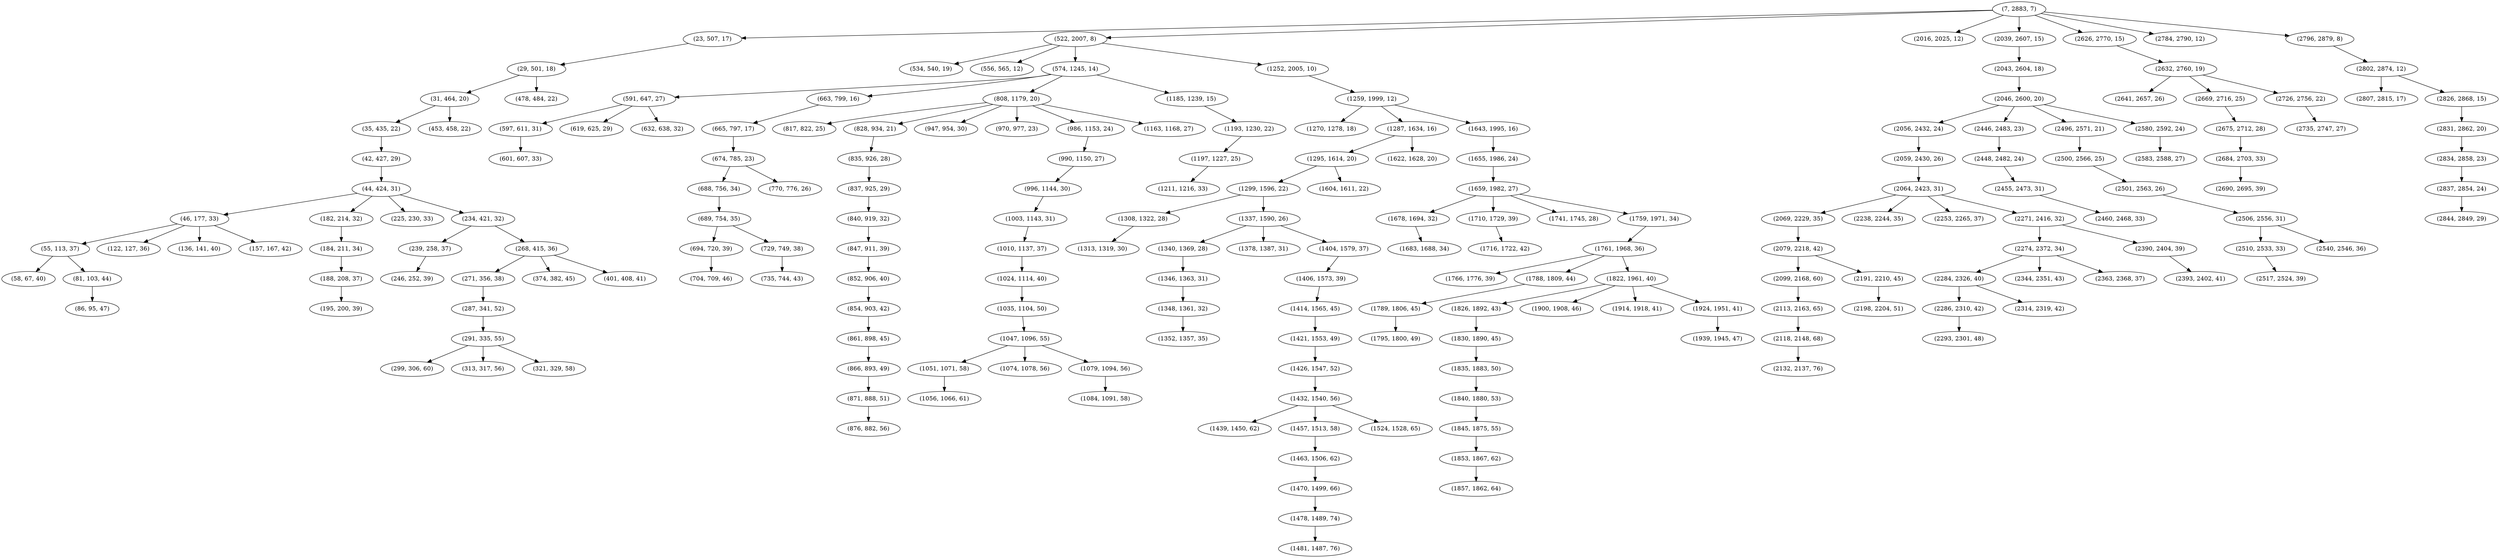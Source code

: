 digraph tree {
    "(7, 2883, 7)";
    "(23, 507, 17)";
    "(29, 501, 18)";
    "(31, 464, 20)";
    "(35, 435, 22)";
    "(42, 427, 29)";
    "(44, 424, 31)";
    "(46, 177, 33)";
    "(55, 113, 37)";
    "(58, 67, 40)";
    "(81, 103, 44)";
    "(86, 95, 47)";
    "(122, 127, 36)";
    "(136, 141, 40)";
    "(157, 167, 42)";
    "(182, 214, 32)";
    "(184, 211, 34)";
    "(188, 208, 37)";
    "(195, 200, 39)";
    "(225, 230, 33)";
    "(234, 421, 32)";
    "(239, 258, 37)";
    "(246, 252, 39)";
    "(268, 415, 36)";
    "(271, 356, 38)";
    "(287, 341, 52)";
    "(291, 335, 55)";
    "(299, 306, 60)";
    "(313, 317, 56)";
    "(321, 329, 58)";
    "(374, 382, 45)";
    "(401, 408, 41)";
    "(453, 458, 22)";
    "(478, 484, 22)";
    "(522, 2007, 8)";
    "(534, 540, 19)";
    "(556, 565, 12)";
    "(574, 1245, 14)";
    "(591, 647, 27)";
    "(597, 611, 31)";
    "(601, 607, 33)";
    "(619, 625, 29)";
    "(632, 638, 32)";
    "(663, 799, 16)";
    "(665, 797, 17)";
    "(674, 785, 23)";
    "(688, 756, 34)";
    "(689, 754, 35)";
    "(694, 720, 39)";
    "(704, 709, 46)";
    "(729, 749, 38)";
    "(735, 744, 43)";
    "(770, 776, 26)";
    "(808, 1179, 20)";
    "(817, 822, 25)";
    "(828, 934, 21)";
    "(835, 926, 28)";
    "(837, 925, 29)";
    "(840, 919, 32)";
    "(847, 911, 39)";
    "(852, 906, 40)";
    "(854, 903, 42)";
    "(861, 898, 45)";
    "(866, 893, 49)";
    "(871, 888, 51)";
    "(876, 882, 56)";
    "(947, 954, 30)";
    "(970, 977, 23)";
    "(986, 1153, 24)";
    "(990, 1150, 27)";
    "(996, 1144, 30)";
    "(1003, 1143, 31)";
    "(1010, 1137, 37)";
    "(1024, 1114, 40)";
    "(1035, 1104, 50)";
    "(1047, 1096, 55)";
    "(1051, 1071, 58)";
    "(1056, 1066, 61)";
    "(1074, 1078, 56)";
    "(1079, 1094, 56)";
    "(1084, 1091, 58)";
    "(1163, 1168, 27)";
    "(1185, 1239, 15)";
    "(1193, 1230, 22)";
    "(1197, 1227, 25)";
    "(1211, 1216, 33)";
    "(1252, 2005, 10)";
    "(1259, 1999, 12)";
    "(1270, 1278, 18)";
    "(1287, 1634, 16)";
    "(1295, 1614, 20)";
    "(1299, 1596, 22)";
    "(1308, 1322, 28)";
    "(1313, 1319, 30)";
    "(1337, 1590, 26)";
    "(1340, 1369, 28)";
    "(1346, 1363, 31)";
    "(1348, 1361, 32)";
    "(1352, 1357, 35)";
    "(1378, 1387, 31)";
    "(1404, 1579, 37)";
    "(1406, 1573, 39)";
    "(1414, 1565, 45)";
    "(1421, 1553, 49)";
    "(1426, 1547, 52)";
    "(1432, 1540, 56)";
    "(1439, 1450, 62)";
    "(1457, 1513, 58)";
    "(1463, 1506, 62)";
    "(1470, 1499, 66)";
    "(1478, 1489, 74)";
    "(1481, 1487, 76)";
    "(1524, 1528, 65)";
    "(1604, 1611, 22)";
    "(1622, 1628, 20)";
    "(1643, 1995, 16)";
    "(1655, 1986, 24)";
    "(1659, 1982, 27)";
    "(1678, 1694, 32)";
    "(1683, 1688, 34)";
    "(1710, 1729, 39)";
    "(1716, 1722, 42)";
    "(1741, 1745, 28)";
    "(1759, 1971, 34)";
    "(1761, 1968, 36)";
    "(1766, 1776, 39)";
    "(1788, 1809, 44)";
    "(1789, 1806, 45)";
    "(1795, 1800, 49)";
    "(1822, 1961, 40)";
    "(1826, 1892, 43)";
    "(1830, 1890, 45)";
    "(1835, 1883, 50)";
    "(1840, 1880, 53)";
    "(1845, 1875, 55)";
    "(1853, 1867, 62)";
    "(1857, 1862, 64)";
    "(1900, 1908, 46)";
    "(1914, 1918, 41)";
    "(1924, 1951, 41)";
    "(1939, 1945, 47)";
    "(2016, 2025, 12)";
    "(2039, 2607, 15)";
    "(2043, 2604, 18)";
    "(2046, 2600, 20)";
    "(2056, 2432, 24)";
    "(2059, 2430, 26)";
    "(2064, 2423, 31)";
    "(2069, 2229, 35)";
    "(2079, 2218, 42)";
    "(2099, 2168, 60)";
    "(2113, 2163, 65)";
    "(2118, 2148, 68)";
    "(2132, 2137, 76)";
    "(2191, 2210, 45)";
    "(2198, 2204, 51)";
    "(2238, 2244, 35)";
    "(2253, 2265, 37)";
    "(2271, 2416, 32)";
    "(2274, 2372, 34)";
    "(2284, 2326, 40)";
    "(2286, 2310, 42)";
    "(2293, 2301, 48)";
    "(2314, 2319, 42)";
    "(2344, 2351, 43)";
    "(2363, 2368, 37)";
    "(2390, 2404, 39)";
    "(2393, 2402, 41)";
    "(2446, 2483, 23)";
    "(2448, 2482, 24)";
    "(2455, 2473, 31)";
    "(2460, 2468, 33)";
    "(2496, 2571, 21)";
    "(2500, 2566, 25)";
    "(2501, 2563, 26)";
    "(2506, 2556, 31)";
    "(2510, 2533, 33)";
    "(2517, 2524, 39)";
    "(2540, 2546, 36)";
    "(2580, 2592, 24)";
    "(2583, 2588, 27)";
    "(2626, 2770, 15)";
    "(2632, 2760, 19)";
    "(2641, 2657, 26)";
    "(2669, 2716, 25)";
    "(2675, 2712, 28)";
    "(2684, 2703, 33)";
    "(2690, 2695, 39)";
    "(2726, 2756, 22)";
    "(2735, 2747, 27)";
    "(2784, 2790, 12)";
    "(2796, 2879, 8)";
    "(2802, 2874, 12)";
    "(2807, 2815, 17)";
    "(2826, 2868, 15)";
    "(2831, 2862, 20)";
    "(2834, 2858, 23)";
    "(2837, 2854, 24)";
    "(2844, 2849, 29)";
    "(7, 2883, 7)" -> "(23, 507, 17)";
    "(7, 2883, 7)" -> "(522, 2007, 8)";
    "(7, 2883, 7)" -> "(2016, 2025, 12)";
    "(7, 2883, 7)" -> "(2039, 2607, 15)";
    "(7, 2883, 7)" -> "(2626, 2770, 15)";
    "(7, 2883, 7)" -> "(2784, 2790, 12)";
    "(7, 2883, 7)" -> "(2796, 2879, 8)";
    "(23, 507, 17)" -> "(29, 501, 18)";
    "(29, 501, 18)" -> "(31, 464, 20)";
    "(29, 501, 18)" -> "(478, 484, 22)";
    "(31, 464, 20)" -> "(35, 435, 22)";
    "(31, 464, 20)" -> "(453, 458, 22)";
    "(35, 435, 22)" -> "(42, 427, 29)";
    "(42, 427, 29)" -> "(44, 424, 31)";
    "(44, 424, 31)" -> "(46, 177, 33)";
    "(44, 424, 31)" -> "(182, 214, 32)";
    "(44, 424, 31)" -> "(225, 230, 33)";
    "(44, 424, 31)" -> "(234, 421, 32)";
    "(46, 177, 33)" -> "(55, 113, 37)";
    "(46, 177, 33)" -> "(122, 127, 36)";
    "(46, 177, 33)" -> "(136, 141, 40)";
    "(46, 177, 33)" -> "(157, 167, 42)";
    "(55, 113, 37)" -> "(58, 67, 40)";
    "(55, 113, 37)" -> "(81, 103, 44)";
    "(81, 103, 44)" -> "(86, 95, 47)";
    "(182, 214, 32)" -> "(184, 211, 34)";
    "(184, 211, 34)" -> "(188, 208, 37)";
    "(188, 208, 37)" -> "(195, 200, 39)";
    "(234, 421, 32)" -> "(239, 258, 37)";
    "(234, 421, 32)" -> "(268, 415, 36)";
    "(239, 258, 37)" -> "(246, 252, 39)";
    "(268, 415, 36)" -> "(271, 356, 38)";
    "(268, 415, 36)" -> "(374, 382, 45)";
    "(268, 415, 36)" -> "(401, 408, 41)";
    "(271, 356, 38)" -> "(287, 341, 52)";
    "(287, 341, 52)" -> "(291, 335, 55)";
    "(291, 335, 55)" -> "(299, 306, 60)";
    "(291, 335, 55)" -> "(313, 317, 56)";
    "(291, 335, 55)" -> "(321, 329, 58)";
    "(522, 2007, 8)" -> "(534, 540, 19)";
    "(522, 2007, 8)" -> "(556, 565, 12)";
    "(522, 2007, 8)" -> "(574, 1245, 14)";
    "(522, 2007, 8)" -> "(1252, 2005, 10)";
    "(574, 1245, 14)" -> "(591, 647, 27)";
    "(574, 1245, 14)" -> "(663, 799, 16)";
    "(574, 1245, 14)" -> "(808, 1179, 20)";
    "(574, 1245, 14)" -> "(1185, 1239, 15)";
    "(591, 647, 27)" -> "(597, 611, 31)";
    "(591, 647, 27)" -> "(619, 625, 29)";
    "(591, 647, 27)" -> "(632, 638, 32)";
    "(597, 611, 31)" -> "(601, 607, 33)";
    "(663, 799, 16)" -> "(665, 797, 17)";
    "(665, 797, 17)" -> "(674, 785, 23)";
    "(674, 785, 23)" -> "(688, 756, 34)";
    "(674, 785, 23)" -> "(770, 776, 26)";
    "(688, 756, 34)" -> "(689, 754, 35)";
    "(689, 754, 35)" -> "(694, 720, 39)";
    "(689, 754, 35)" -> "(729, 749, 38)";
    "(694, 720, 39)" -> "(704, 709, 46)";
    "(729, 749, 38)" -> "(735, 744, 43)";
    "(808, 1179, 20)" -> "(817, 822, 25)";
    "(808, 1179, 20)" -> "(828, 934, 21)";
    "(808, 1179, 20)" -> "(947, 954, 30)";
    "(808, 1179, 20)" -> "(970, 977, 23)";
    "(808, 1179, 20)" -> "(986, 1153, 24)";
    "(808, 1179, 20)" -> "(1163, 1168, 27)";
    "(828, 934, 21)" -> "(835, 926, 28)";
    "(835, 926, 28)" -> "(837, 925, 29)";
    "(837, 925, 29)" -> "(840, 919, 32)";
    "(840, 919, 32)" -> "(847, 911, 39)";
    "(847, 911, 39)" -> "(852, 906, 40)";
    "(852, 906, 40)" -> "(854, 903, 42)";
    "(854, 903, 42)" -> "(861, 898, 45)";
    "(861, 898, 45)" -> "(866, 893, 49)";
    "(866, 893, 49)" -> "(871, 888, 51)";
    "(871, 888, 51)" -> "(876, 882, 56)";
    "(986, 1153, 24)" -> "(990, 1150, 27)";
    "(990, 1150, 27)" -> "(996, 1144, 30)";
    "(996, 1144, 30)" -> "(1003, 1143, 31)";
    "(1003, 1143, 31)" -> "(1010, 1137, 37)";
    "(1010, 1137, 37)" -> "(1024, 1114, 40)";
    "(1024, 1114, 40)" -> "(1035, 1104, 50)";
    "(1035, 1104, 50)" -> "(1047, 1096, 55)";
    "(1047, 1096, 55)" -> "(1051, 1071, 58)";
    "(1047, 1096, 55)" -> "(1074, 1078, 56)";
    "(1047, 1096, 55)" -> "(1079, 1094, 56)";
    "(1051, 1071, 58)" -> "(1056, 1066, 61)";
    "(1079, 1094, 56)" -> "(1084, 1091, 58)";
    "(1185, 1239, 15)" -> "(1193, 1230, 22)";
    "(1193, 1230, 22)" -> "(1197, 1227, 25)";
    "(1197, 1227, 25)" -> "(1211, 1216, 33)";
    "(1252, 2005, 10)" -> "(1259, 1999, 12)";
    "(1259, 1999, 12)" -> "(1270, 1278, 18)";
    "(1259, 1999, 12)" -> "(1287, 1634, 16)";
    "(1259, 1999, 12)" -> "(1643, 1995, 16)";
    "(1287, 1634, 16)" -> "(1295, 1614, 20)";
    "(1287, 1634, 16)" -> "(1622, 1628, 20)";
    "(1295, 1614, 20)" -> "(1299, 1596, 22)";
    "(1295, 1614, 20)" -> "(1604, 1611, 22)";
    "(1299, 1596, 22)" -> "(1308, 1322, 28)";
    "(1299, 1596, 22)" -> "(1337, 1590, 26)";
    "(1308, 1322, 28)" -> "(1313, 1319, 30)";
    "(1337, 1590, 26)" -> "(1340, 1369, 28)";
    "(1337, 1590, 26)" -> "(1378, 1387, 31)";
    "(1337, 1590, 26)" -> "(1404, 1579, 37)";
    "(1340, 1369, 28)" -> "(1346, 1363, 31)";
    "(1346, 1363, 31)" -> "(1348, 1361, 32)";
    "(1348, 1361, 32)" -> "(1352, 1357, 35)";
    "(1404, 1579, 37)" -> "(1406, 1573, 39)";
    "(1406, 1573, 39)" -> "(1414, 1565, 45)";
    "(1414, 1565, 45)" -> "(1421, 1553, 49)";
    "(1421, 1553, 49)" -> "(1426, 1547, 52)";
    "(1426, 1547, 52)" -> "(1432, 1540, 56)";
    "(1432, 1540, 56)" -> "(1439, 1450, 62)";
    "(1432, 1540, 56)" -> "(1457, 1513, 58)";
    "(1432, 1540, 56)" -> "(1524, 1528, 65)";
    "(1457, 1513, 58)" -> "(1463, 1506, 62)";
    "(1463, 1506, 62)" -> "(1470, 1499, 66)";
    "(1470, 1499, 66)" -> "(1478, 1489, 74)";
    "(1478, 1489, 74)" -> "(1481, 1487, 76)";
    "(1643, 1995, 16)" -> "(1655, 1986, 24)";
    "(1655, 1986, 24)" -> "(1659, 1982, 27)";
    "(1659, 1982, 27)" -> "(1678, 1694, 32)";
    "(1659, 1982, 27)" -> "(1710, 1729, 39)";
    "(1659, 1982, 27)" -> "(1741, 1745, 28)";
    "(1659, 1982, 27)" -> "(1759, 1971, 34)";
    "(1678, 1694, 32)" -> "(1683, 1688, 34)";
    "(1710, 1729, 39)" -> "(1716, 1722, 42)";
    "(1759, 1971, 34)" -> "(1761, 1968, 36)";
    "(1761, 1968, 36)" -> "(1766, 1776, 39)";
    "(1761, 1968, 36)" -> "(1788, 1809, 44)";
    "(1761, 1968, 36)" -> "(1822, 1961, 40)";
    "(1788, 1809, 44)" -> "(1789, 1806, 45)";
    "(1789, 1806, 45)" -> "(1795, 1800, 49)";
    "(1822, 1961, 40)" -> "(1826, 1892, 43)";
    "(1822, 1961, 40)" -> "(1900, 1908, 46)";
    "(1822, 1961, 40)" -> "(1914, 1918, 41)";
    "(1822, 1961, 40)" -> "(1924, 1951, 41)";
    "(1826, 1892, 43)" -> "(1830, 1890, 45)";
    "(1830, 1890, 45)" -> "(1835, 1883, 50)";
    "(1835, 1883, 50)" -> "(1840, 1880, 53)";
    "(1840, 1880, 53)" -> "(1845, 1875, 55)";
    "(1845, 1875, 55)" -> "(1853, 1867, 62)";
    "(1853, 1867, 62)" -> "(1857, 1862, 64)";
    "(1924, 1951, 41)" -> "(1939, 1945, 47)";
    "(2039, 2607, 15)" -> "(2043, 2604, 18)";
    "(2043, 2604, 18)" -> "(2046, 2600, 20)";
    "(2046, 2600, 20)" -> "(2056, 2432, 24)";
    "(2046, 2600, 20)" -> "(2446, 2483, 23)";
    "(2046, 2600, 20)" -> "(2496, 2571, 21)";
    "(2046, 2600, 20)" -> "(2580, 2592, 24)";
    "(2056, 2432, 24)" -> "(2059, 2430, 26)";
    "(2059, 2430, 26)" -> "(2064, 2423, 31)";
    "(2064, 2423, 31)" -> "(2069, 2229, 35)";
    "(2064, 2423, 31)" -> "(2238, 2244, 35)";
    "(2064, 2423, 31)" -> "(2253, 2265, 37)";
    "(2064, 2423, 31)" -> "(2271, 2416, 32)";
    "(2069, 2229, 35)" -> "(2079, 2218, 42)";
    "(2079, 2218, 42)" -> "(2099, 2168, 60)";
    "(2079, 2218, 42)" -> "(2191, 2210, 45)";
    "(2099, 2168, 60)" -> "(2113, 2163, 65)";
    "(2113, 2163, 65)" -> "(2118, 2148, 68)";
    "(2118, 2148, 68)" -> "(2132, 2137, 76)";
    "(2191, 2210, 45)" -> "(2198, 2204, 51)";
    "(2271, 2416, 32)" -> "(2274, 2372, 34)";
    "(2271, 2416, 32)" -> "(2390, 2404, 39)";
    "(2274, 2372, 34)" -> "(2284, 2326, 40)";
    "(2274, 2372, 34)" -> "(2344, 2351, 43)";
    "(2274, 2372, 34)" -> "(2363, 2368, 37)";
    "(2284, 2326, 40)" -> "(2286, 2310, 42)";
    "(2284, 2326, 40)" -> "(2314, 2319, 42)";
    "(2286, 2310, 42)" -> "(2293, 2301, 48)";
    "(2390, 2404, 39)" -> "(2393, 2402, 41)";
    "(2446, 2483, 23)" -> "(2448, 2482, 24)";
    "(2448, 2482, 24)" -> "(2455, 2473, 31)";
    "(2455, 2473, 31)" -> "(2460, 2468, 33)";
    "(2496, 2571, 21)" -> "(2500, 2566, 25)";
    "(2500, 2566, 25)" -> "(2501, 2563, 26)";
    "(2501, 2563, 26)" -> "(2506, 2556, 31)";
    "(2506, 2556, 31)" -> "(2510, 2533, 33)";
    "(2506, 2556, 31)" -> "(2540, 2546, 36)";
    "(2510, 2533, 33)" -> "(2517, 2524, 39)";
    "(2580, 2592, 24)" -> "(2583, 2588, 27)";
    "(2626, 2770, 15)" -> "(2632, 2760, 19)";
    "(2632, 2760, 19)" -> "(2641, 2657, 26)";
    "(2632, 2760, 19)" -> "(2669, 2716, 25)";
    "(2632, 2760, 19)" -> "(2726, 2756, 22)";
    "(2669, 2716, 25)" -> "(2675, 2712, 28)";
    "(2675, 2712, 28)" -> "(2684, 2703, 33)";
    "(2684, 2703, 33)" -> "(2690, 2695, 39)";
    "(2726, 2756, 22)" -> "(2735, 2747, 27)";
    "(2796, 2879, 8)" -> "(2802, 2874, 12)";
    "(2802, 2874, 12)" -> "(2807, 2815, 17)";
    "(2802, 2874, 12)" -> "(2826, 2868, 15)";
    "(2826, 2868, 15)" -> "(2831, 2862, 20)";
    "(2831, 2862, 20)" -> "(2834, 2858, 23)";
    "(2834, 2858, 23)" -> "(2837, 2854, 24)";
    "(2837, 2854, 24)" -> "(2844, 2849, 29)";
}
